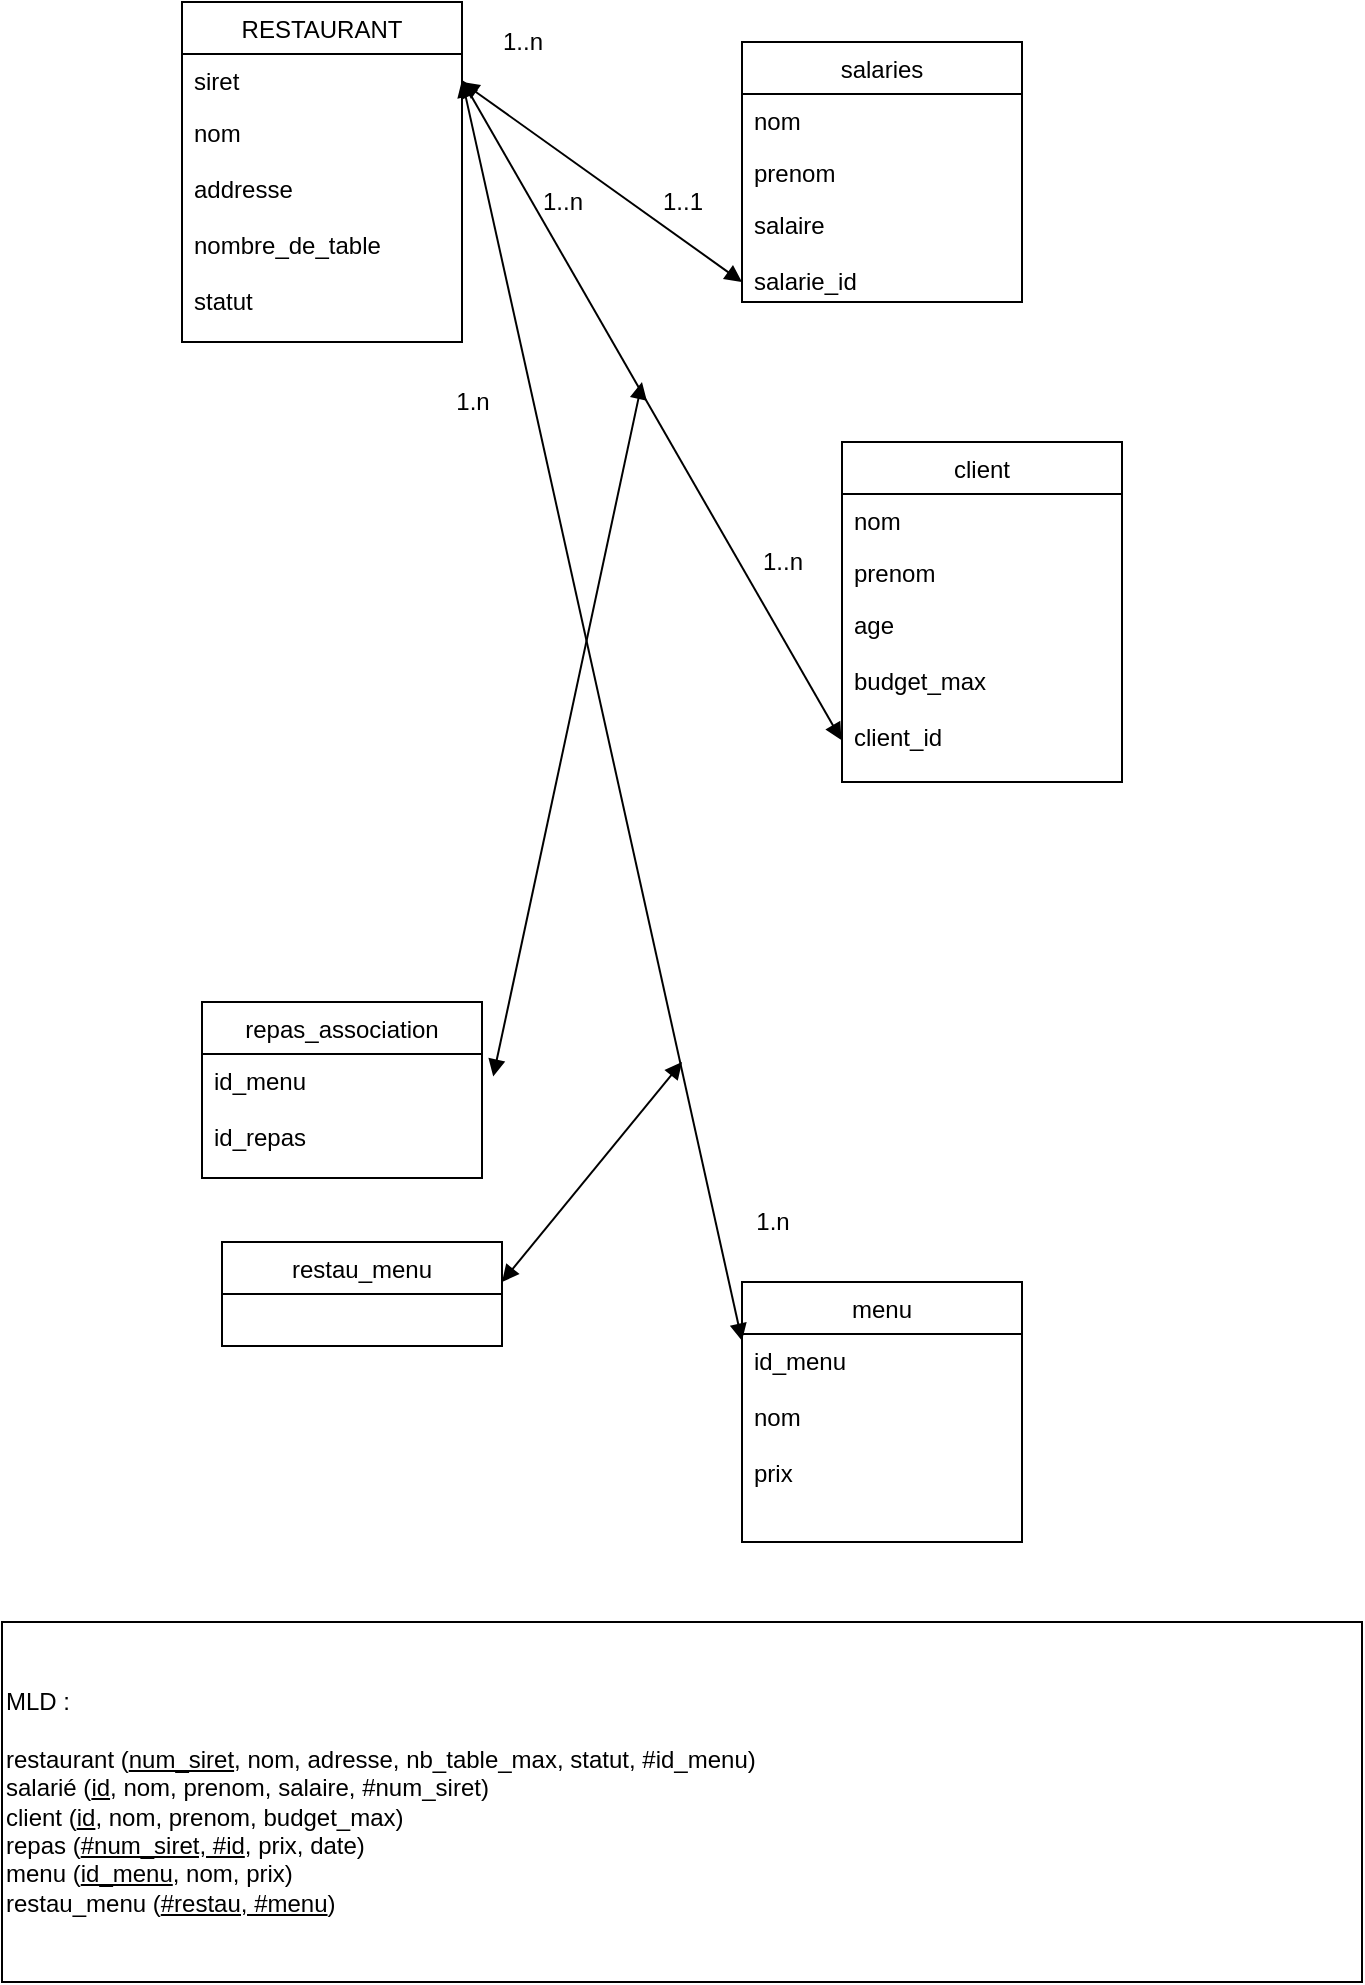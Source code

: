 <mxfile version="13.7.5" type="github">
  <diagram id="vQyqBrsFgkDb8cZjNnJ9" name="Page-1">
    <mxGraphModel dx="1673" dy="856" grid="1" gridSize="10" guides="1" tooltips="1" connect="1" arrows="1" fold="1" page="1" pageScale="1" pageWidth="827" pageHeight="1169" math="0" shadow="0">
      <root>
        <mxCell id="0" />
        <mxCell id="1" parent="0" />
        <mxCell id="We9ft9rKSuaxdygpwV60-1" value="RESTAURANT" style="swimlane;fontStyle=0;childLayout=stackLayout;horizontal=1;startSize=26;fillColor=none;horizontalStack=0;resizeParent=1;resizeParentMax=0;resizeLast=0;collapsible=1;marginBottom=0;" vertex="1" parent="1">
          <mxGeometry x="120" y="150" width="140" height="170" as="geometry" />
        </mxCell>
        <mxCell id="We9ft9rKSuaxdygpwV60-2" value="siret" style="text;strokeColor=none;fillColor=none;align=left;verticalAlign=top;spacingLeft=4;spacingRight=4;overflow=hidden;rotatable=0;points=[[0,0.5],[1,0.5]];portConstraint=eastwest;" vertex="1" parent="We9ft9rKSuaxdygpwV60-1">
          <mxGeometry y="26" width="140" height="26" as="geometry" />
        </mxCell>
        <mxCell id="We9ft9rKSuaxdygpwV60-4" value="nom&#xa;&#xa;addresse&#xa;&#xa;nombre_de_table&#xa;&#xa;statut" style="text;strokeColor=none;fillColor=none;align=left;verticalAlign=top;spacingLeft=4;spacingRight=4;overflow=hidden;rotatable=0;points=[[0,0.5],[1,0.5]];portConstraint=eastwest;" vertex="1" parent="We9ft9rKSuaxdygpwV60-1">
          <mxGeometry y="52" width="140" height="118" as="geometry" />
        </mxCell>
        <mxCell id="We9ft9rKSuaxdygpwV60-5" value="salaries" style="swimlane;fontStyle=0;childLayout=stackLayout;horizontal=1;startSize=26;fillColor=none;horizontalStack=0;resizeParent=1;resizeParentMax=0;resizeLast=0;collapsible=1;marginBottom=0;" vertex="1" parent="1">
          <mxGeometry x="400" y="170" width="140" height="130" as="geometry" />
        </mxCell>
        <mxCell id="We9ft9rKSuaxdygpwV60-6" value="nom" style="text;strokeColor=none;fillColor=none;align=left;verticalAlign=top;spacingLeft=4;spacingRight=4;overflow=hidden;rotatable=0;points=[[0,0.5],[1,0.5]];portConstraint=eastwest;" vertex="1" parent="We9ft9rKSuaxdygpwV60-5">
          <mxGeometry y="26" width="140" height="26" as="geometry" />
        </mxCell>
        <mxCell id="We9ft9rKSuaxdygpwV60-7" value="prenom" style="text;strokeColor=none;fillColor=none;align=left;verticalAlign=top;spacingLeft=4;spacingRight=4;overflow=hidden;rotatable=0;points=[[0,0.5],[1,0.5]];portConstraint=eastwest;" vertex="1" parent="We9ft9rKSuaxdygpwV60-5">
          <mxGeometry y="52" width="140" height="26" as="geometry" />
        </mxCell>
        <mxCell id="We9ft9rKSuaxdygpwV60-8" value="salaire&#xa;&#xa;salarie_id" style="text;strokeColor=none;fillColor=none;align=left;verticalAlign=top;spacingLeft=4;spacingRight=4;overflow=hidden;rotatable=0;points=[[0,0.5],[1,0.5]];portConstraint=eastwest;" vertex="1" parent="We9ft9rKSuaxdygpwV60-5">
          <mxGeometry y="78" width="140" height="52" as="geometry" />
        </mxCell>
        <mxCell id="We9ft9rKSuaxdygpwV60-9" value="client" style="swimlane;fontStyle=0;childLayout=stackLayout;horizontal=1;startSize=26;fillColor=none;horizontalStack=0;resizeParent=1;resizeParentMax=0;resizeLast=0;collapsible=1;marginBottom=0;" vertex="1" parent="1">
          <mxGeometry x="450" y="370" width="140" height="170" as="geometry" />
        </mxCell>
        <mxCell id="We9ft9rKSuaxdygpwV60-10" value="nom" style="text;strokeColor=none;fillColor=none;align=left;verticalAlign=top;spacingLeft=4;spacingRight=4;overflow=hidden;rotatable=0;points=[[0,0.5],[1,0.5]];portConstraint=eastwest;" vertex="1" parent="We9ft9rKSuaxdygpwV60-9">
          <mxGeometry y="26" width="140" height="26" as="geometry" />
        </mxCell>
        <mxCell id="We9ft9rKSuaxdygpwV60-11" value="prenom" style="text;strokeColor=none;fillColor=none;align=left;verticalAlign=top;spacingLeft=4;spacingRight=4;overflow=hidden;rotatable=0;points=[[0,0.5],[1,0.5]];portConstraint=eastwest;" vertex="1" parent="We9ft9rKSuaxdygpwV60-9">
          <mxGeometry y="52" width="140" height="26" as="geometry" />
        </mxCell>
        <mxCell id="We9ft9rKSuaxdygpwV60-12" value="age&#xa;&#xa;budget_max&#xa;&#xa;client_id" style="text;strokeColor=none;fillColor=none;align=left;verticalAlign=top;spacingLeft=4;spacingRight=4;overflow=hidden;rotatable=0;points=[[0,0.5],[1,0.5]];portConstraint=eastwest;" vertex="1" parent="We9ft9rKSuaxdygpwV60-9">
          <mxGeometry y="78" width="140" height="92" as="geometry" />
        </mxCell>
        <mxCell id="We9ft9rKSuaxdygpwV60-28" value="" style="endArrow=block;startArrow=block;endFill=1;startFill=1;html=1;exitX=-0.002;exitY=0.772;exitDx=0;exitDy=0;exitPerimeter=0;entryX=1;entryY=0.5;entryDx=0;entryDy=0;" edge="1" parent="1" source="We9ft9rKSuaxdygpwV60-12" target="We9ft9rKSuaxdygpwV60-2">
          <mxGeometry width="160" relative="1" as="geometry">
            <mxPoint x="280" y="280" as="sourcePoint" />
            <mxPoint x="350" y="340" as="targetPoint" />
            <Array as="points" />
          </mxGeometry>
        </mxCell>
        <mxCell id="We9ft9rKSuaxdygpwV60-29" value="" style="endArrow=block;startArrow=block;endFill=1;startFill=1;html=1;entryX=0;entryY=0.808;entryDx=0;entryDy=0;entryPerimeter=0;" edge="1" parent="1" target="We9ft9rKSuaxdygpwV60-8">
          <mxGeometry width="160" relative="1" as="geometry">
            <mxPoint x="260" y="190" as="sourcePoint" />
            <mxPoint x="420" y="320" as="targetPoint" />
          </mxGeometry>
        </mxCell>
        <mxCell id="We9ft9rKSuaxdygpwV60-32" value="1..n" style="text;html=1;align=center;verticalAlign=middle;resizable=0;points=[];autosize=1;" vertex="1" parent="1">
          <mxGeometry x="270" y="160" width="40" height="20" as="geometry" />
        </mxCell>
        <mxCell id="We9ft9rKSuaxdygpwV60-34" value="1..1" style="text;html=1;align=center;verticalAlign=middle;resizable=0;points=[];autosize=1;" vertex="1" parent="1">
          <mxGeometry x="350" y="240" width="40" height="20" as="geometry" />
        </mxCell>
        <mxCell id="We9ft9rKSuaxdygpwV60-48" value="" style="endArrow=block;startArrow=block;endFill=1;startFill=1;html=1;exitX=1;exitY=0.5;exitDx=0;exitDy=0;" edge="1" parent="1" source="We9ft9rKSuaxdygpwV60-2">
          <mxGeometry width="160" relative="1" as="geometry">
            <mxPoint x="240" y="819.41" as="sourcePoint" />
            <mxPoint x="400" y="819.41" as="targetPoint" />
          </mxGeometry>
        </mxCell>
        <mxCell id="We9ft9rKSuaxdygpwV60-35" value="repas_association" style="swimlane;fontStyle=0;childLayout=stackLayout;horizontal=1;startSize=26;fillColor=none;horizontalStack=0;resizeParent=1;resizeParentMax=0;resizeLast=0;collapsible=1;marginBottom=0;" vertex="1" parent="1">
          <mxGeometry x="130" y="650" width="140" height="88" as="geometry" />
        </mxCell>
        <mxCell id="We9ft9rKSuaxdygpwV60-38" value="id_menu&#xa;&#xa;id_repas" style="text;strokeColor=none;fillColor=none;align=left;verticalAlign=top;spacingLeft=4;spacingRight=4;overflow=hidden;rotatable=0;points=[[0,0.5],[1,0.5]];portConstraint=eastwest;" vertex="1" parent="We9ft9rKSuaxdygpwV60-35">
          <mxGeometry y="26" width="140" height="62" as="geometry" />
        </mxCell>
        <mxCell id="We9ft9rKSuaxdygpwV60-50" value="" style="endArrow=block;startArrow=block;endFill=1;startFill=1;html=1;exitX=1.04;exitY=0.181;exitDx=0;exitDy=0;exitPerimeter=0;" edge="1" parent="1" source="We9ft9rKSuaxdygpwV60-38">
          <mxGeometry width="160" relative="1" as="geometry">
            <mxPoint x="340" y="590" as="sourcePoint" />
            <mxPoint x="350" y="340" as="targetPoint" />
          </mxGeometry>
        </mxCell>
        <mxCell id="We9ft9rKSuaxdygpwV60-43" value="menu" style="swimlane;fontStyle=0;childLayout=stackLayout;horizontal=1;startSize=26;fillColor=none;horizontalStack=0;resizeParent=1;resizeParentMax=0;resizeLast=0;collapsible=1;marginBottom=0;" vertex="1" parent="1">
          <mxGeometry x="400" y="790" width="140" height="130" as="geometry" />
        </mxCell>
        <mxCell id="We9ft9rKSuaxdygpwV60-45" value="id_menu&#xa;&#xa;nom&#xa;&#xa;prix" style="text;strokeColor=none;fillColor=none;align=left;verticalAlign=top;spacingLeft=4;spacingRight=4;overflow=hidden;rotatable=0;points=[[0,0.5],[1,0.5]];portConstraint=eastwest;" vertex="1" parent="We9ft9rKSuaxdygpwV60-43">
          <mxGeometry y="26" width="140" height="104" as="geometry" />
        </mxCell>
        <mxCell id="We9ft9rKSuaxdygpwV60-51" value="1..n" style="text;html=1;align=center;verticalAlign=middle;resizable=0;points=[];autosize=1;" vertex="1" parent="1">
          <mxGeometry x="290" y="240" width="40" height="20" as="geometry" />
        </mxCell>
        <mxCell id="We9ft9rKSuaxdygpwV60-52" value="1..n" style="text;html=1;align=center;verticalAlign=middle;resizable=0;points=[];autosize=1;" vertex="1" parent="1">
          <mxGeometry x="400" y="420" width="40" height="20" as="geometry" />
        </mxCell>
        <mxCell id="We9ft9rKSuaxdygpwV60-53" value="1.n" style="text;html=1;align=center;verticalAlign=middle;resizable=0;points=[];autosize=1;" vertex="1" parent="1">
          <mxGeometry x="250" y="340" width="30" height="20" as="geometry" />
        </mxCell>
        <mxCell id="We9ft9rKSuaxdygpwV60-54" value="1.n" style="text;html=1;align=center;verticalAlign=middle;resizable=0;points=[];autosize=1;" vertex="1" parent="1">
          <mxGeometry x="400" y="750" width="30" height="20" as="geometry" />
        </mxCell>
        <mxCell id="We9ft9rKSuaxdygpwV60-55" value="MLD :&amp;nbsp;&lt;br&gt;&lt;br&gt;restaurant (&lt;u&gt;num_siret&lt;/u&gt;, nom, adresse, nb_table_max, statut, #id_menu)&lt;br&gt;salarié (&lt;u&gt;id&lt;/u&gt;, nom, prenom, salaire, #num_siret)&lt;br&gt;client (&lt;u&gt;id&lt;/u&gt;, nom, prenom, budget_max)&lt;br&gt;repas (&lt;u&gt;#num_siret, #id&lt;/u&gt;, prix, date)&lt;br&gt;menu (&lt;u&gt;id_menu&lt;/u&gt;, nom, prix)&lt;br&gt;restau_menu (&lt;u&gt;#restau, #menu&lt;/u&gt;)" style="html=1;align=left;" vertex="1" parent="1">
          <mxGeometry x="30" y="960" width="680" height="180" as="geometry" />
        </mxCell>
        <mxCell id="We9ft9rKSuaxdygpwV60-56" value="restau_menu" style="swimlane;fontStyle=0;childLayout=stackLayout;horizontal=1;startSize=26;fillColor=none;horizontalStack=0;resizeParent=1;resizeParentMax=0;resizeLast=0;collapsible=1;marginBottom=0;" vertex="1" parent="1">
          <mxGeometry x="140" y="770" width="140" height="52" as="geometry" />
        </mxCell>
        <mxCell id="We9ft9rKSuaxdygpwV60-60" value="" style="endArrow=block;startArrow=block;endFill=1;startFill=1;html=1;" edge="1" parent="1">
          <mxGeometry width="160" relative="1" as="geometry">
            <mxPoint x="280" y="790" as="sourcePoint" />
            <mxPoint x="370" y="680" as="targetPoint" />
          </mxGeometry>
        </mxCell>
      </root>
    </mxGraphModel>
  </diagram>
</mxfile>
